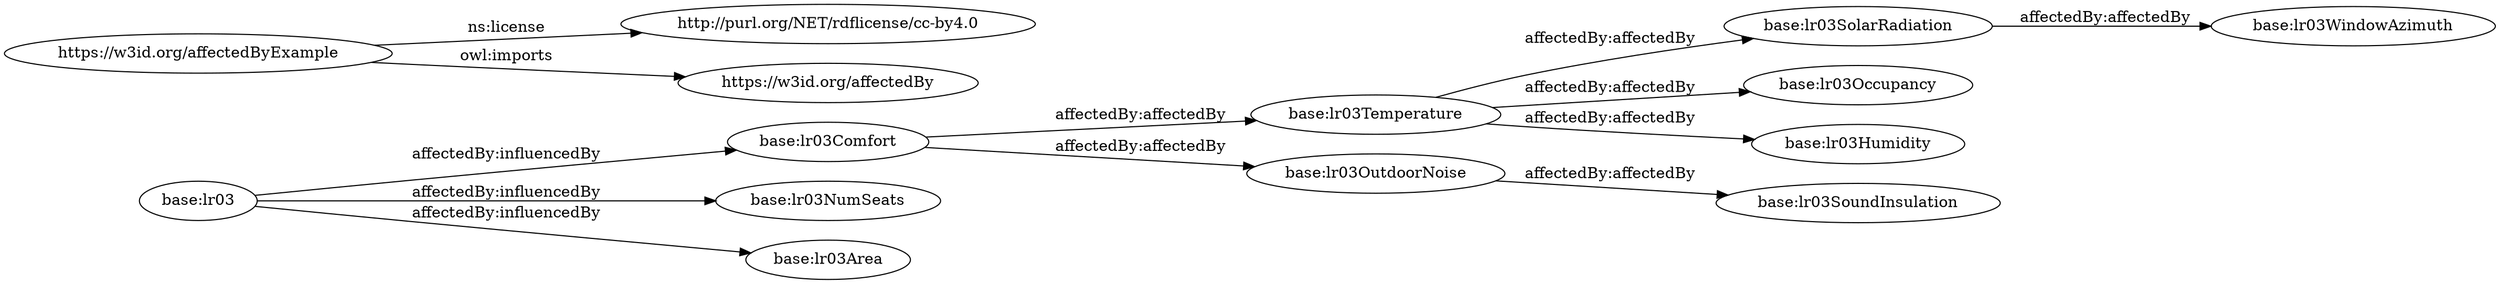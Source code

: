 digraph ar2dtool_diagram { 
rankdir=LR;
size="1501"
	"base:lr03Comfort" -> "base:lr03Temperature" [ label = "affectedBy:affectedBy" ];
	"base:lr03Comfort" -> "base:lr03OutdoorNoise" [ label = "affectedBy:affectedBy" ];
	"https://w3id.org/affectedByExample" -> "http://purl.org/NET/rdflicense/cc-by4.0" [ label = "ns:license" ];
	"https://w3id.org/affectedByExample" -> "https://w3id.org/affectedBy" [ label = "owl:imports" ];
	"base:lr03Temperature" -> "base:lr03SolarRadiation" [ label = "affectedBy:affectedBy" ];
	"base:lr03Temperature" -> "base:lr03Occupancy" [ label = "affectedBy:affectedBy" ];
	"base:lr03Temperature" -> "base:lr03Humidity" [ label = "affectedBy:affectedBy" ];
	"base:lr03OutdoorNoise" -> "base:lr03SoundInsulation" [ label = "affectedBy:affectedBy" ];
	"base:lr03" -> "base:lr03NumSeats" [ label = "affectedBy:influencedBy" ];
	"base:lr03" -> "base:lr03Comfort" [ label = "affectedBy:influencedBy" ];
	"base:lr03" -> "base:lr03Area" [ label = "affectedBy:influencedBy" ];
	"base:lr03SolarRadiation" -> "base:lr03WindowAzimuth" [ label = "affectedBy:affectedBy" ];

}
